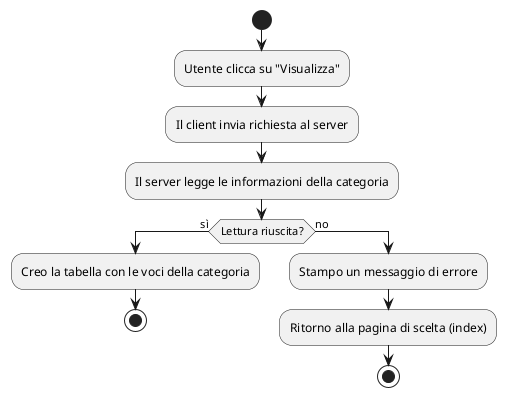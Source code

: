 @startuml visualizza_categoria
start

:Utente clicca su "Visualizza";
:Il client invia richiesta al server;
:Il server legge le informazioni della categoria;

if (Lettura riuscita?) then (sì)
    :Creo la tabella con le voci della categoria;
    stop
else (no)
    :Stampo un messaggio di errore;
    :Ritorno alla pagina di scelta (index);
    stop
endif
@enduml
